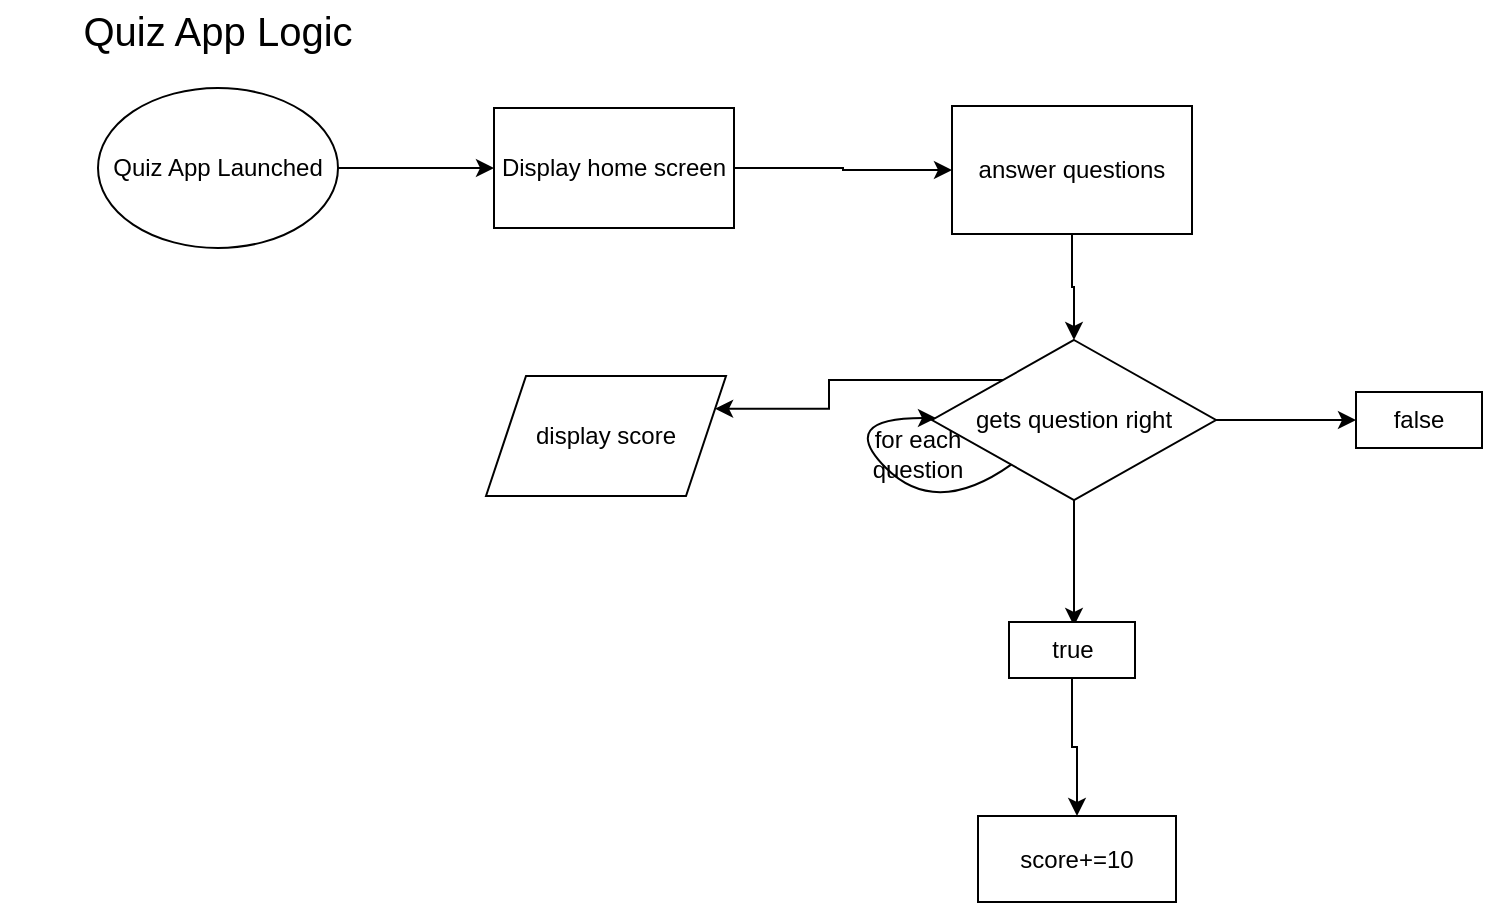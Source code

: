<mxfile version="21.7.2" type="device">
  <diagram name="Page-1" id="FqmYLrgDgRbD_6B94eGz">
    <mxGraphModel dx="1386" dy="785" grid="0" gridSize="10" guides="1" tooltips="1" connect="1" arrows="1" fold="1" page="1" pageScale="1" pageWidth="850" pageHeight="1100" math="0" shadow="0">
      <root>
        <mxCell id="0" />
        <mxCell id="1" parent="0" />
        <mxCell id="zV_lEULl3sPfX8MFJKhQ-5" style="edgeStyle=orthogonalEdgeStyle;rounded=0;orthogonalLoop=1;jettySize=auto;html=1;exitX=1;exitY=0.5;exitDx=0;exitDy=0;" edge="1" parent="1" source="zV_lEULl3sPfX8MFJKhQ-1" target="zV_lEULl3sPfX8MFJKhQ-4">
          <mxGeometry relative="1" as="geometry">
            <Array as="points">
              <mxPoint x="220" y="94" />
              <mxPoint x="220" y="94" />
            </Array>
          </mxGeometry>
        </mxCell>
        <mxCell id="zV_lEULl3sPfX8MFJKhQ-1" value="Quiz App Launched" style="ellipse;whiteSpace=wrap;html=1;" vertex="1" parent="1">
          <mxGeometry x="56" y="54" width="120" height="80" as="geometry" />
        </mxCell>
        <mxCell id="zV_lEULl3sPfX8MFJKhQ-3" value="Quiz App Logic" style="text;html=1;strokeColor=none;fillColor=none;align=center;verticalAlign=middle;whiteSpace=wrap;rounded=0;fontSize=20;" vertex="1" parent="1">
          <mxGeometry x="7" y="10" width="218" height="30" as="geometry" />
        </mxCell>
        <mxCell id="zV_lEULl3sPfX8MFJKhQ-8" style="edgeStyle=orthogonalEdgeStyle;rounded=0;orthogonalLoop=1;jettySize=auto;html=1;exitX=1;exitY=0.5;exitDx=0;exitDy=0;entryX=0;entryY=0.5;entryDx=0;entryDy=0;" edge="1" parent="1" source="zV_lEULl3sPfX8MFJKhQ-4" target="zV_lEULl3sPfX8MFJKhQ-6">
          <mxGeometry relative="1" as="geometry" />
        </mxCell>
        <mxCell id="zV_lEULl3sPfX8MFJKhQ-4" value="Display home screen" style="rounded=0;whiteSpace=wrap;html=1;" vertex="1" parent="1">
          <mxGeometry x="254" y="64" width="120" height="60" as="geometry" />
        </mxCell>
        <mxCell id="zV_lEULl3sPfX8MFJKhQ-10" style="edgeStyle=orthogonalEdgeStyle;rounded=0;orthogonalLoop=1;jettySize=auto;html=1;exitX=0.5;exitY=1;exitDx=0;exitDy=0;" edge="1" parent="1" source="zV_lEULl3sPfX8MFJKhQ-6" target="zV_lEULl3sPfX8MFJKhQ-9">
          <mxGeometry relative="1" as="geometry" />
        </mxCell>
        <mxCell id="zV_lEULl3sPfX8MFJKhQ-6" value="answer questions" style="rounded=0;whiteSpace=wrap;html=1;" vertex="1" parent="1">
          <mxGeometry x="483" y="63" width="120" height="64" as="geometry" />
        </mxCell>
        <mxCell id="zV_lEULl3sPfX8MFJKhQ-11" style="edgeStyle=orthogonalEdgeStyle;rounded=0;orthogonalLoop=1;jettySize=auto;html=1;exitX=0.5;exitY=1;exitDx=0;exitDy=0;" edge="1" parent="1" source="zV_lEULl3sPfX8MFJKhQ-9">
          <mxGeometry relative="1" as="geometry">
            <mxPoint x="544" y="323" as="targetPoint" />
          </mxGeometry>
        </mxCell>
        <mxCell id="zV_lEULl3sPfX8MFJKhQ-18" style="edgeStyle=orthogonalEdgeStyle;rounded=0;orthogonalLoop=1;jettySize=auto;html=1;exitX=1;exitY=0.5;exitDx=0;exitDy=0;entryX=0;entryY=0.5;entryDx=0;entryDy=0;" edge="1" parent="1" source="zV_lEULl3sPfX8MFJKhQ-9" target="zV_lEULl3sPfX8MFJKhQ-13">
          <mxGeometry relative="1" as="geometry" />
        </mxCell>
        <mxCell id="zV_lEULl3sPfX8MFJKhQ-27" style="edgeStyle=orthogonalEdgeStyle;rounded=0;orthogonalLoop=1;jettySize=auto;html=1;exitX=0;exitY=0;exitDx=0;exitDy=0;entryX=1;entryY=0.25;entryDx=0;entryDy=0;" edge="1" parent="1" source="zV_lEULl3sPfX8MFJKhQ-9" target="zV_lEULl3sPfX8MFJKhQ-24">
          <mxGeometry relative="1" as="geometry" />
        </mxCell>
        <mxCell id="zV_lEULl3sPfX8MFJKhQ-9" value="gets question right" style="rhombus;whiteSpace=wrap;html=1;" vertex="1" parent="1">
          <mxGeometry x="473" y="180" width="142" height="80" as="geometry" />
        </mxCell>
        <mxCell id="zV_lEULl3sPfX8MFJKhQ-13" value="false" style="rounded=0;whiteSpace=wrap;html=1;" vertex="1" parent="1">
          <mxGeometry x="685" y="206" width="63" height="28" as="geometry" />
        </mxCell>
        <mxCell id="zV_lEULl3sPfX8MFJKhQ-23" style="edgeStyle=orthogonalEdgeStyle;rounded=0;orthogonalLoop=1;jettySize=auto;html=1;exitX=0.5;exitY=1;exitDx=0;exitDy=0;" edge="1" parent="1" source="zV_lEULl3sPfX8MFJKhQ-15" target="zV_lEULl3sPfX8MFJKhQ-22">
          <mxGeometry relative="1" as="geometry" />
        </mxCell>
        <mxCell id="zV_lEULl3sPfX8MFJKhQ-15" value="true" style="rounded=0;whiteSpace=wrap;html=1;" vertex="1" parent="1">
          <mxGeometry x="511.5" y="321" width="63" height="28" as="geometry" />
        </mxCell>
        <mxCell id="zV_lEULl3sPfX8MFJKhQ-20" value="" style="curved=1;endArrow=classic;html=1;rounded=0;" edge="1" parent="1" source="zV_lEULl3sPfX8MFJKhQ-9">
          <mxGeometry width="50" height="50" relative="1" as="geometry">
            <mxPoint x="421" y="269" as="sourcePoint" />
            <mxPoint x="475" y="219" as="targetPoint" />
            <Array as="points">
              <mxPoint x="475" y="269" />
              <mxPoint x="425" y="219" />
            </Array>
          </mxGeometry>
        </mxCell>
        <mxCell id="zV_lEULl3sPfX8MFJKhQ-21" value="for each question" style="text;html=1;strokeColor=none;fillColor=none;align=center;verticalAlign=middle;whiteSpace=wrap;rounded=0;" vertex="1" parent="1">
          <mxGeometry x="436" y="222" width="60" height="30" as="geometry" />
        </mxCell>
        <mxCell id="zV_lEULl3sPfX8MFJKhQ-22" value="score+=10" style="rounded=0;whiteSpace=wrap;html=1;" vertex="1" parent="1">
          <mxGeometry x="496" y="418" width="99" height="43" as="geometry" />
        </mxCell>
        <mxCell id="zV_lEULl3sPfX8MFJKhQ-24" value="display score" style="shape=parallelogram;perimeter=parallelogramPerimeter;whiteSpace=wrap;html=1;fixedSize=1;" vertex="1" parent="1">
          <mxGeometry x="250" y="198" width="120" height="60" as="geometry" />
        </mxCell>
      </root>
    </mxGraphModel>
  </diagram>
</mxfile>
